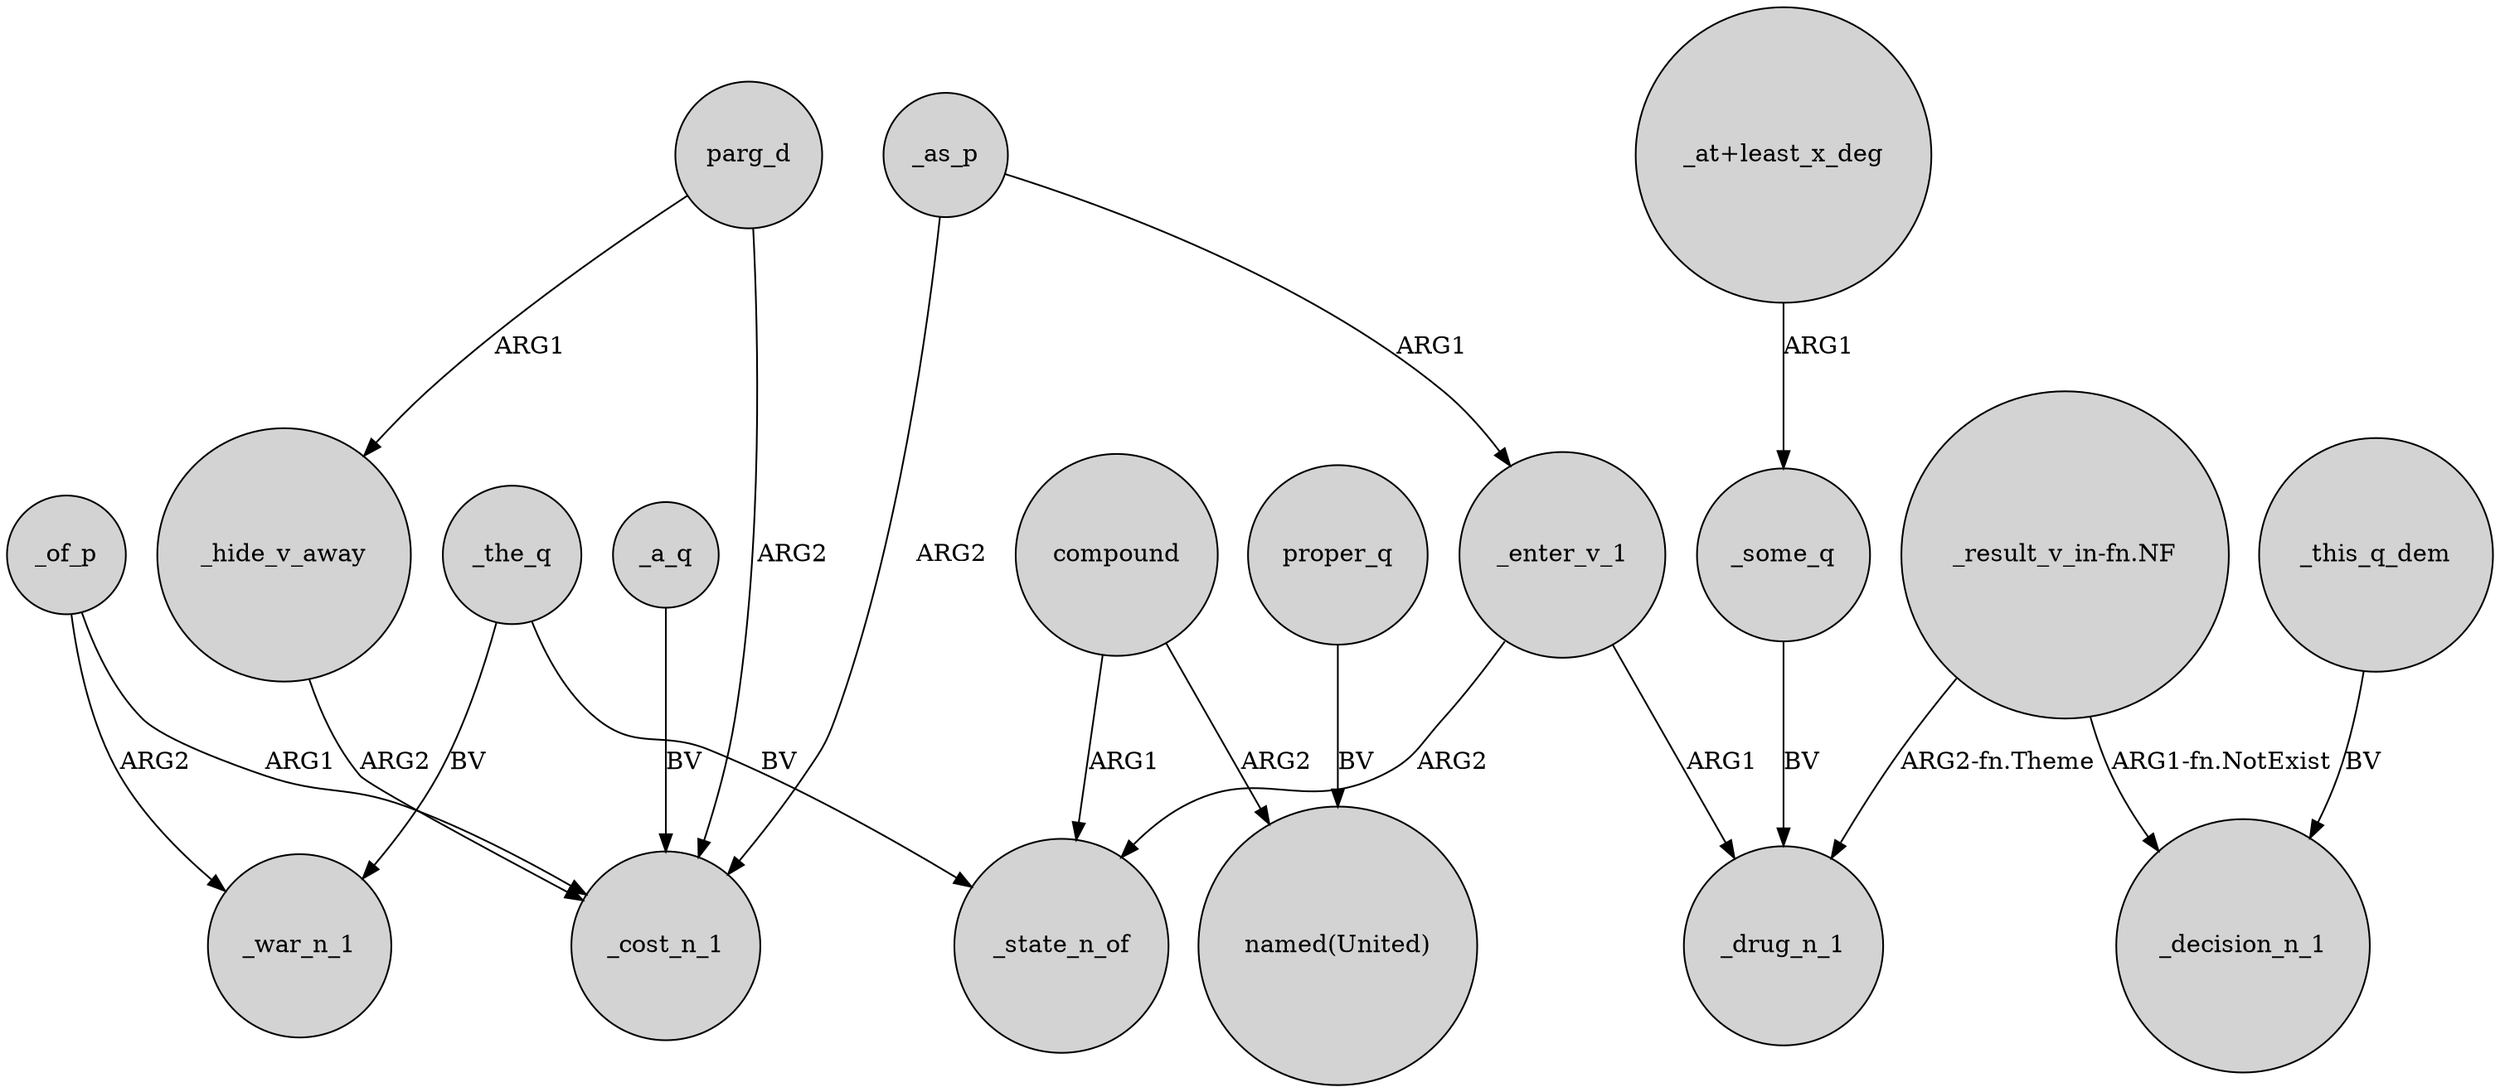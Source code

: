 digraph {
	node [shape=circle style=filled]
	_as_p -> _enter_v_1 [label=ARG1]
	"_result_v_in-fn.NF" -> _decision_n_1 [label="ARG1-fn.NotExist"]
	_the_q -> _war_n_1 [label=BV]
	_the_q -> _state_n_of [label=BV]
	_some_q -> _drug_n_1 [label=BV]
	parg_d -> _cost_n_1 [label=ARG2]
	_this_q_dem -> _decision_n_1 [label=BV]
	_of_p -> _cost_n_1 [label=ARG1]
	_of_p -> _war_n_1 [label=ARG2]
	_enter_v_1 -> _drug_n_1 [label=ARG1]
	"_at+least_x_deg" -> _some_q [label=ARG1]
	proper_q -> "named(United)" [label=BV]
	compound -> _state_n_of [label=ARG1]
	_as_p -> _cost_n_1 [label=ARG2]
	compound -> "named(United)" [label=ARG2]
	_hide_v_away -> _cost_n_1 [label=ARG2]
	parg_d -> _hide_v_away [label=ARG1]
	_a_q -> _cost_n_1 [label=BV]
	_enter_v_1 -> _state_n_of [label=ARG2]
	"_result_v_in-fn.NF" -> _drug_n_1 [label="ARG2-fn.Theme"]
}

